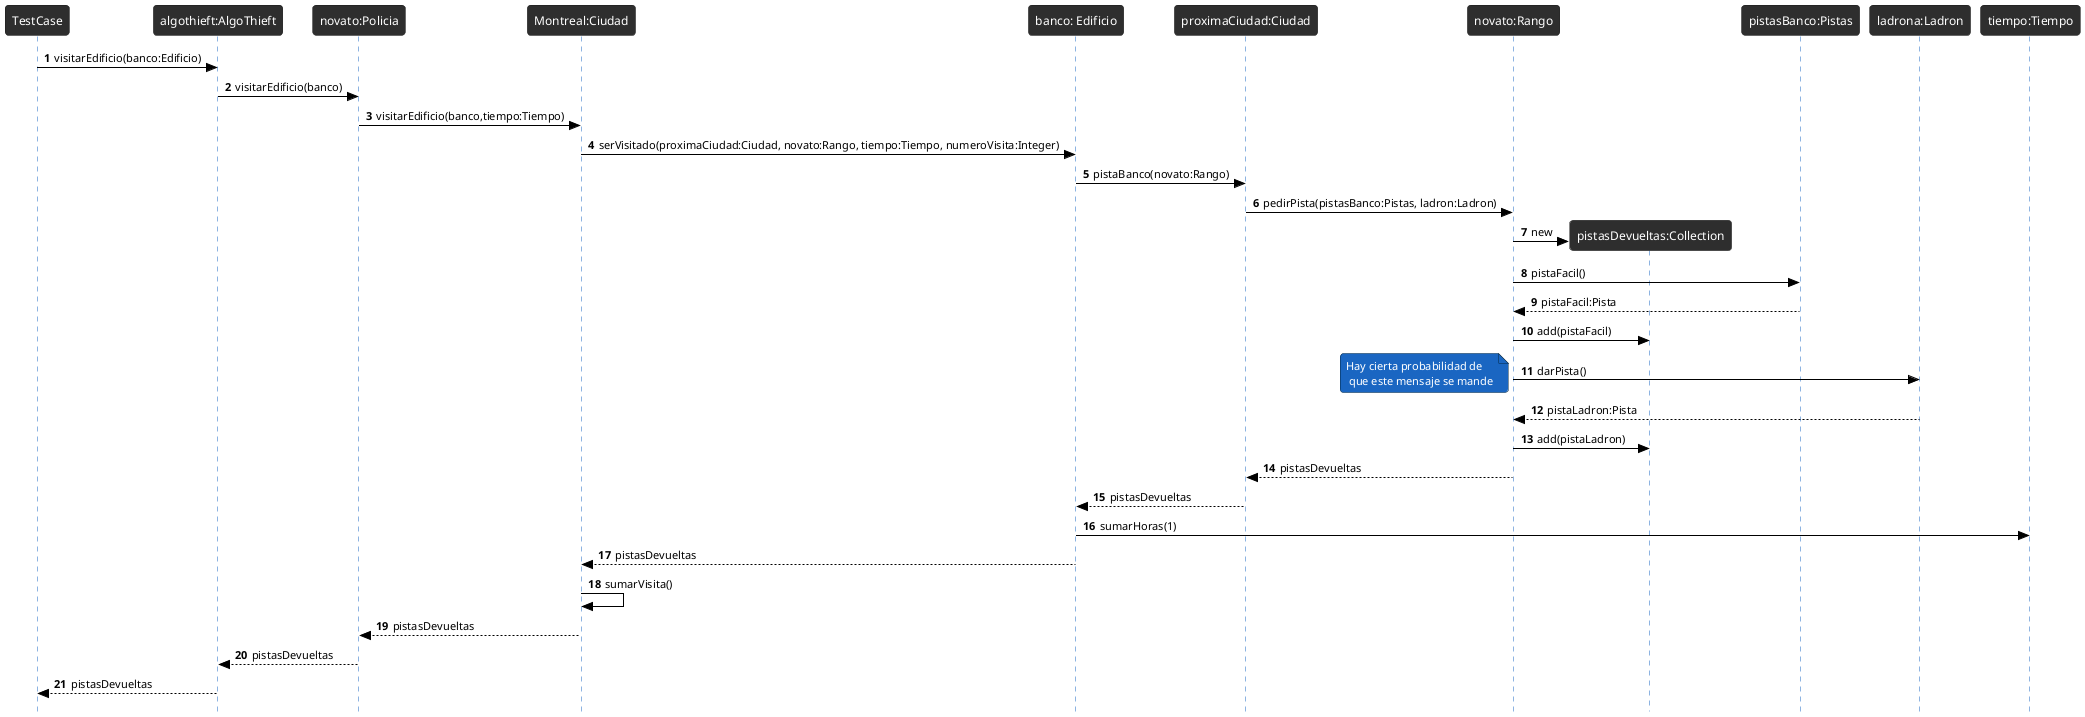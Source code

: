 @startuml

!theme reddress-darkblue
autonumber
skinparam style strictuml
skinparam BackGroundColor white
skinparam RoundCorner 7
skinparam SequenceGroupFontColor black
skinparam SequenceGroupBorderColor black
skinparam SequenceGroupBorderThickness 0.5
skinparam ArrowFontColor black
skinparam ArrowColor black
skinparam ActorFontColor black
skinparam participantFontSize 12
skinparam SequenceLifeLineBackGroundColor 2e2e2e

TestCase -> "algothieft:AlgoThieft" as algothieft: visitarEdificio(banco:Edificio)
algothieft -> "novato:Policia" as unPolicia: visitarEdificio(banco)
unPolicia -> "Montreal:Ciudad" as montreal : visitarEdificio(banco,tiempo:Tiempo)
montreal ->"banco: Edificio" as edificio: serVisitado(proximaCiudad:Ciudad, novato:Rango, tiempo:Tiempo, numeroVisita:Integer)
edificio -> "proximaCiudad:Ciudad" as proximaCiudad : pistaBanco(novato:Rango)
proximaCiudad -> "novato:Rango" as rango : pedirPista(pistasBanco:Pistas, ladron:Ladron)

create "pistasDevueltas:Collection" as pistasDevueltas
rango -> pistasDevueltas : new
rango -> "pistasBanco:Pistas" as pistas: pistaFacil()
pistas --> rango :pistaFacil:Pista
rango -> pistasDevueltas : add(pistaFacil)
rango -> "ladrona:Ladron" as ladron: darPista()
note left: Hay cierta probabilidad de\n que este mensaje se mande
ladron --> rango: pistaLadron:Pista
rango -> pistasDevueltas : add(pistaLadron)
rango --> proximaCiudad: pistasDevueltas

proximaCiudad -->edificio : pistasDevueltas

edificio -> "tiempo:Tiempo" as tiempo: sumarHoras(1)

montreal <-- edificio: pistasDevueltas
montreal -> montreal : sumarVisita()
unPolicia <-- montreal: pistasDevueltas
unPolicia --> algothieft: pistasDevueltas

TestCase <-- algothieft: pistasDevueltas

@enduml